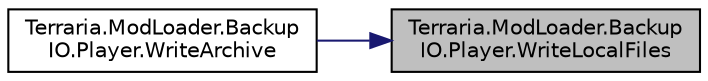 digraph "Terraria.ModLoader.BackupIO.Player.WriteLocalFiles"
{
 // LATEX_PDF_SIZE
  edge [fontname="Helvetica",fontsize="10",labelfontname="Helvetica",labelfontsize="10"];
  node [fontname="Helvetica",fontsize="10",shape=record];
  rankdir="RL";
  Node1 [label="Terraria.ModLoader.Backup\lIO.Player.WriteLocalFiles",height=0.2,width=0.4,color="black", fillcolor="grey75", style="filled", fontcolor="black",tooltip="Write local files, which simply writes the entire player dir"];
  Node1 -> Node2 [dir="back",color="midnightblue",fontsize="10",style="solid",fontname="Helvetica"];
  Node2 [label="Terraria.ModLoader.Backup\lIO.Player.WriteArchive",height=0.2,width=0.4,color="black", fillcolor="white", style="filled",URL="$class_terraria_1_1_mod_loader_1_1_backup_i_o_1_1_player.html#a643150a7edbdf408ecdaf9320f5651b8",tooltip="Write the archive. Writes the .plr and .tplr files, then writes the player directory"];
}
